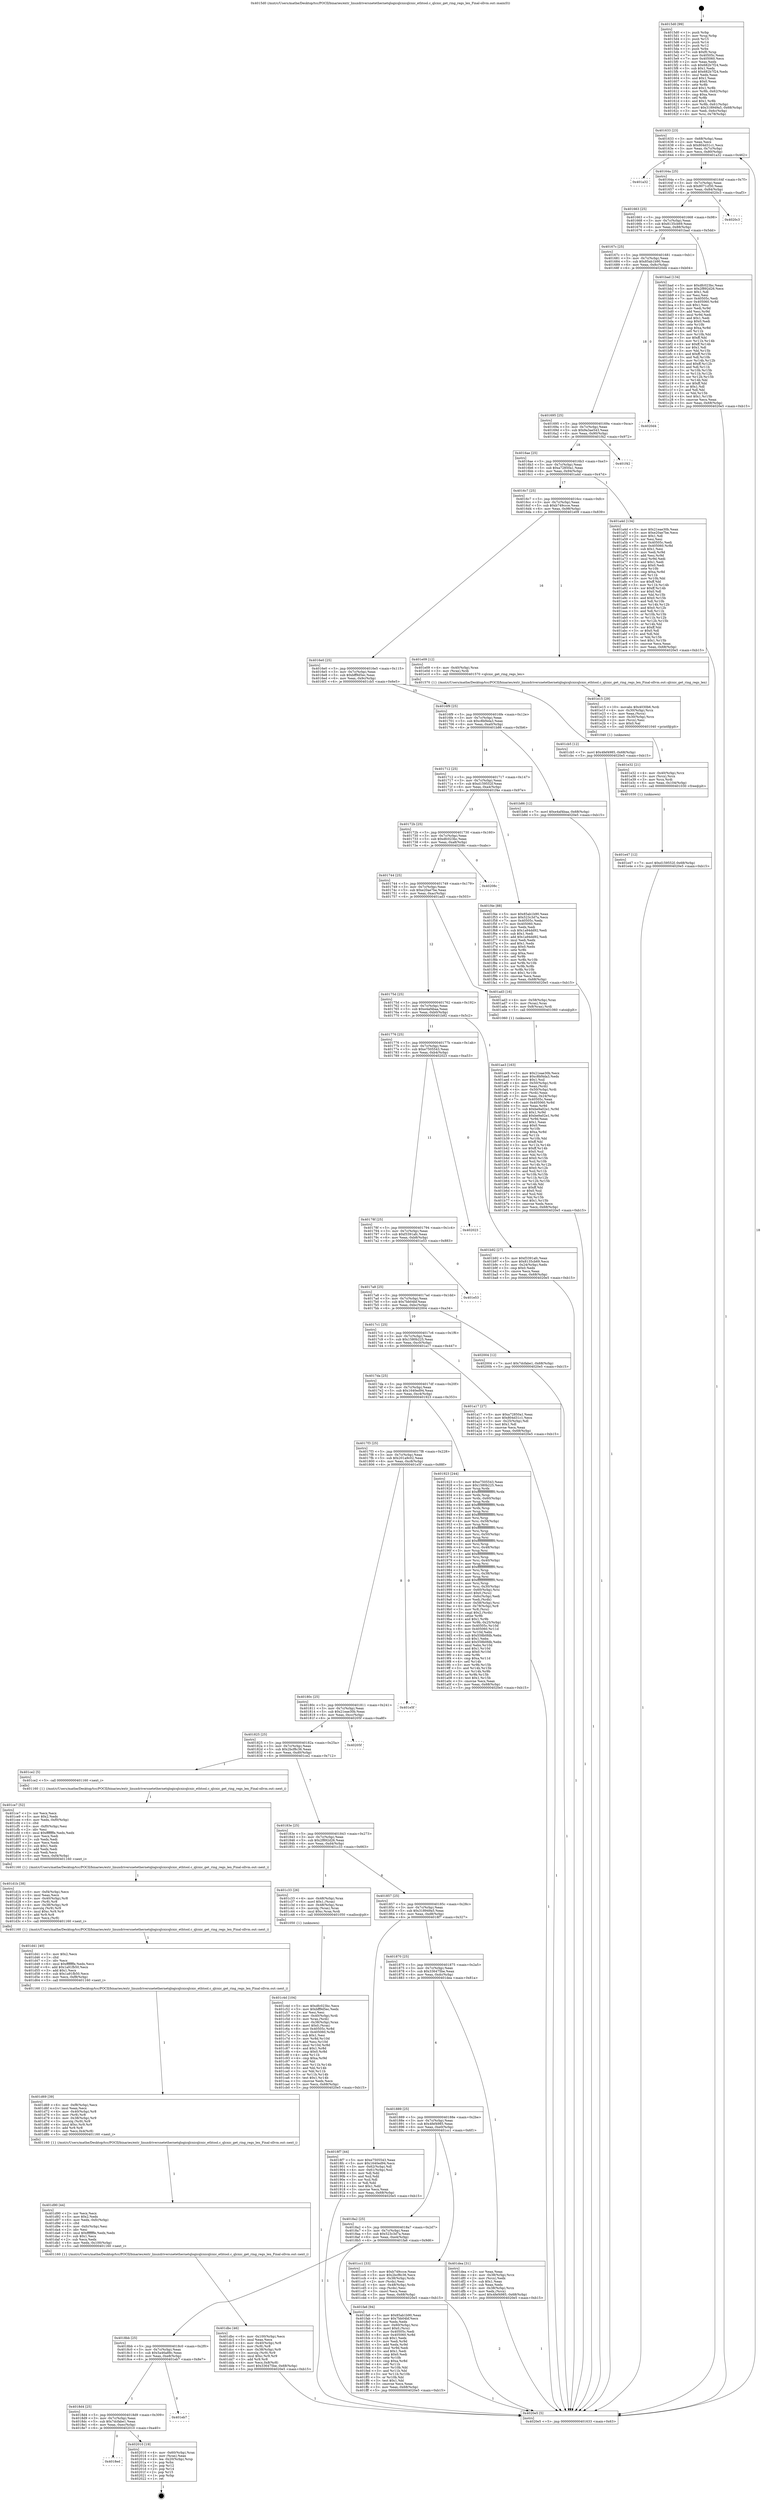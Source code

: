 digraph "0x4015d0" {
  label = "0x4015d0 (/mnt/c/Users/mathe/Desktop/tcc/POCII/binaries/extr_linuxdriversnetethernetqlogicqlcnicqlcnic_ethtool.c_qlcnic_get_ring_regs_len_Final-ollvm.out::main(0))"
  labelloc = "t"
  node[shape=record]

  Entry [label="",width=0.3,height=0.3,shape=circle,fillcolor=black,style=filled]
  "0x401633" [label="{
     0x401633 [23]\l
     | [instrs]\l
     &nbsp;&nbsp;0x401633 \<+3\>: mov -0x68(%rbp),%eax\l
     &nbsp;&nbsp;0x401636 \<+2\>: mov %eax,%ecx\l
     &nbsp;&nbsp;0x401638 \<+6\>: sub $0x804d31c1,%ecx\l
     &nbsp;&nbsp;0x40163e \<+3\>: mov %eax,-0x7c(%rbp)\l
     &nbsp;&nbsp;0x401641 \<+3\>: mov %ecx,-0x80(%rbp)\l
     &nbsp;&nbsp;0x401644 \<+6\>: je 0000000000401a32 \<main+0x462\>\l
  }"]
  "0x401a32" [label="{
     0x401a32\l
  }", style=dashed]
  "0x40164a" [label="{
     0x40164a [25]\l
     | [instrs]\l
     &nbsp;&nbsp;0x40164a \<+5\>: jmp 000000000040164f \<main+0x7f\>\l
     &nbsp;&nbsp;0x40164f \<+3\>: mov -0x7c(%rbp),%eax\l
     &nbsp;&nbsp;0x401652 \<+5\>: sub $0x8071cf30,%eax\l
     &nbsp;&nbsp;0x401657 \<+6\>: mov %eax,-0x84(%rbp)\l
     &nbsp;&nbsp;0x40165d \<+6\>: je 00000000004020c3 \<main+0xaf3\>\l
  }"]
  Exit [label="",width=0.3,height=0.3,shape=circle,fillcolor=black,style=filled,peripheries=2]
  "0x4020c3" [label="{
     0x4020c3\l
  }", style=dashed]
  "0x401663" [label="{
     0x401663 [25]\l
     | [instrs]\l
     &nbsp;&nbsp;0x401663 \<+5\>: jmp 0000000000401668 \<main+0x98\>\l
     &nbsp;&nbsp;0x401668 \<+3\>: mov -0x7c(%rbp),%eax\l
     &nbsp;&nbsp;0x40166b \<+5\>: sub $0x8135cb69,%eax\l
     &nbsp;&nbsp;0x401670 \<+6\>: mov %eax,-0x88(%rbp)\l
     &nbsp;&nbsp;0x401676 \<+6\>: je 0000000000401bad \<main+0x5dd\>\l
  }"]
  "0x4018ed" [label="{
     0x4018ed\l
  }", style=dashed]
  "0x401bad" [label="{
     0x401bad [134]\l
     | [instrs]\l
     &nbsp;&nbsp;0x401bad \<+5\>: mov $0xdfc023bc,%eax\l
     &nbsp;&nbsp;0x401bb2 \<+5\>: mov $0x2f892d26,%ecx\l
     &nbsp;&nbsp;0x401bb7 \<+2\>: mov $0x1,%dl\l
     &nbsp;&nbsp;0x401bb9 \<+2\>: xor %esi,%esi\l
     &nbsp;&nbsp;0x401bbb \<+7\>: mov 0x40505c,%edi\l
     &nbsp;&nbsp;0x401bc2 \<+8\>: mov 0x405060,%r8d\l
     &nbsp;&nbsp;0x401bca \<+3\>: sub $0x1,%esi\l
     &nbsp;&nbsp;0x401bcd \<+3\>: mov %edi,%r9d\l
     &nbsp;&nbsp;0x401bd0 \<+3\>: add %esi,%r9d\l
     &nbsp;&nbsp;0x401bd3 \<+4\>: imul %r9d,%edi\l
     &nbsp;&nbsp;0x401bd7 \<+3\>: and $0x1,%edi\l
     &nbsp;&nbsp;0x401bda \<+3\>: cmp $0x0,%edi\l
     &nbsp;&nbsp;0x401bdd \<+4\>: sete %r10b\l
     &nbsp;&nbsp;0x401be1 \<+4\>: cmp $0xa,%r8d\l
     &nbsp;&nbsp;0x401be5 \<+4\>: setl %r11b\l
     &nbsp;&nbsp;0x401be9 \<+3\>: mov %r10b,%bl\l
     &nbsp;&nbsp;0x401bec \<+3\>: xor $0xff,%bl\l
     &nbsp;&nbsp;0x401bef \<+3\>: mov %r11b,%r14b\l
     &nbsp;&nbsp;0x401bf2 \<+4\>: xor $0xff,%r14b\l
     &nbsp;&nbsp;0x401bf6 \<+3\>: xor $0x1,%dl\l
     &nbsp;&nbsp;0x401bf9 \<+3\>: mov %bl,%r15b\l
     &nbsp;&nbsp;0x401bfc \<+4\>: and $0xff,%r15b\l
     &nbsp;&nbsp;0x401c00 \<+3\>: and %dl,%r10b\l
     &nbsp;&nbsp;0x401c03 \<+3\>: mov %r14b,%r12b\l
     &nbsp;&nbsp;0x401c06 \<+4\>: and $0xff,%r12b\l
     &nbsp;&nbsp;0x401c0a \<+3\>: and %dl,%r11b\l
     &nbsp;&nbsp;0x401c0d \<+3\>: or %r10b,%r15b\l
     &nbsp;&nbsp;0x401c10 \<+3\>: or %r11b,%r12b\l
     &nbsp;&nbsp;0x401c13 \<+3\>: xor %r12b,%r15b\l
     &nbsp;&nbsp;0x401c16 \<+3\>: or %r14b,%bl\l
     &nbsp;&nbsp;0x401c19 \<+3\>: xor $0xff,%bl\l
     &nbsp;&nbsp;0x401c1c \<+3\>: or $0x1,%dl\l
     &nbsp;&nbsp;0x401c1f \<+2\>: and %dl,%bl\l
     &nbsp;&nbsp;0x401c21 \<+3\>: or %bl,%r15b\l
     &nbsp;&nbsp;0x401c24 \<+4\>: test $0x1,%r15b\l
     &nbsp;&nbsp;0x401c28 \<+3\>: cmovne %ecx,%eax\l
     &nbsp;&nbsp;0x401c2b \<+3\>: mov %eax,-0x68(%rbp)\l
     &nbsp;&nbsp;0x401c2e \<+5\>: jmp 00000000004020e5 \<main+0xb15\>\l
  }"]
  "0x40167c" [label="{
     0x40167c [25]\l
     | [instrs]\l
     &nbsp;&nbsp;0x40167c \<+5\>: jmp 0000000000401681 \<main+0xb1\>\l
     &nbsp;&nbsp;0x401681 \<+3\>: mov -0x7c(%rbp),%eax\l
     &nbsp;&nbsp;0x401684 \<+5\>: sub $0x85ab1b90,%eax\l
     &nbsp;&nbsp;0x401689 \<+6\>: mov %eax,-0x8c(%rbp)\l
     &nbsp;&nbsp;0x40168f \<+6\>: je 00000000004020d4 \<main+0xb04\>\l
  }"]
  "0x402010" [label="{
     0x402010 [19]\l
     | [instrs]\l
     &nbsp;&nbsp;0x402010 \<+4\>: mov -0x60(%rbp),%rax\l
     &nbsp;&nbsp;0x402014 \<+2\>: mov (%rax),%eax\l
     &nbsp;&nbsp;0x402016 \<+4\>: lea -0x20(%rbp),%rsp\l
     &nbsp;&nbsp;0x40201a \<+1\>: pop %rbx\l
     &nbsp;&nbsp;0x40201b \<+2\>: pop %r12\l
     &nbsp;&nbsp;0x40201d \<+2\>: pop %r14\l
     &nbsp;&nbsp;0x40201f \<+2\>: pop %r15\l
     &nbsp;&nbsp;0x402021 \<+1\>: pop %rbp\l
     &nbsp;&nbsp;0x402022 \<+1\>: ret\l
  }"]
  "0x4020d4" [label="{
     0x4020d4\l
  }", style=dashed]
  "0x401695" [label="{
     0x401695 [25]\l
     | [instrs]\l
     &nbsp;&nbsp;0x401695 \<+5\>: jmp 000000000040169a \<main+0xca\>\l
     &nbsp;&nbsp;0x40169a \<+3\>: mov -0x7c(%rbp),%eax\l
     &nbsp;&nbsp;0x40169d \<+5\>: sub $0x9a3ae543,%eax\l
     &nbsp;&nbsp;0x4016a2 \<+6\>: mov %eax,-0x90(%rbp)\l
     &nbsp;&nbsp;0x4016a8 \<+6\>: je 0000000000401f42 \<main+0x972\>\l
  }"]
  "0x4018d4" [label="{
     0x4018d4 [25]\l
     | [instrs]\l
     &nbsp;&nbsp;0x4018d4 \<+5\>: jmp 00000000004018d9 \<main+0x309\>\l
     &nbsp;&nbsp;0x4018d9 \<+3\>: mov -0x7c(%rbp),%eax\l
     &nbsp;&nbsp;0x4018dc \<+5\>: sub $0x7dcfabe1,%eax\l
     &nbsp;&nbsp;0x4018e1 \<+6\>: mov %eax,-0xec(%rbp)\l
     &nbsp;&nbsp;0x4018e7 \<+6\>: je 0000000000402010 \<main+0xa40\>\l
  }"]
  "0x401f42" [label="{
     0x401f42\l
  }", style=dashed]
  "0x4016ae" [label="{
     0x4016ae [25]\l
     | [instrs]\l
     &nbsp;&nbsp;0x4016ae \<+5\>: jmp 00000000004016b3 \<main+0xe3\>\l
     &nbsp;&nbsp;0x4016b3 \<+3\>: mov -0x7c(%rbp),%eax\l
     &nbsp;&nbsp;0x4016b6 \<+5\>: sub $0xa72850a1,%eax\l
     &nbsp;&nbsp;0x4016bb \<+6\>: mov %eax,-0x94(%rbp)\l
     &nbsp;&nbsp;0x4016c1 \<+6\>: je 0000000000401a4d \<main+0x47d\>\l
  }"]
  "0x401eb7" [label="{
     0x401eb7\l
  }", style=dashed]
  "0x401a4d" [label="{
     0x401a4d [134]\l
     | [instrs]\l
     &nbsp;&nbsp;0x401a4d \<+5\>: mov $0x21eae30b,%eax\l
     &nbsp;&nbsp;0x401a52 \<+5\>: mov $0xe20ae7be,%ecx\l
     &nbsp;&nbsp;0x401a57 \<+2\>: mov $0x1,%dl\l
     &nbsp;&nbsp;0x401a59 \<+2\>: xor %esi,%esi\l
     &nbsp;&nbsp;0x401a5b \<+7\>: mov 0x40505c,%edi\l
     &nbsp;&nbsp;0x401a62 \<+8\>: mov 0x405060,%r8d\l
     &nbsp;&nbsp;0x401a6a \<+3\>: sub $0x1,%esi\l
     &nbsp;&nbsp;0x401a6d \<+3\>: mov %edi,%r9d\l
     &nbsp;&nbsp;0x401a70 \<+3\>: add %esi,%r9d\l
     &nbsp;&nbsp;0x401a73 \<+4\>: imul %r9d,%edi\l
     &nbsp;&nbsp;0x401a77 \<+3\>: and $0x1,%edi\l
     &nbsp;&nbsp;0x401a7a \<+3\>: cmp $0x0,%edi\l
     &nbsp;&nbsp;0x401a7d \<+4\>: sete %r10b\l
     &nbsp;&nbsp;0x401a81 \<+4\>: cmp $0xa,%r8d\l
     &nbsp;&nbsp;0x401a85 \<+4\>: setl %r11b\l
     &nbsp;&nbsp;0x401a89 \<+3\>: mov %r10b,%bl\l
     &nbsp;&nbsp;0x401a8c \<+3\>: xor $0xff,%bl\l
     &nbsp;&nbsp;0x401a8f \<+3\>: mov %r11b,%r14b\l
     &nbsp;&nbsp;0x401a92 \<+4\>: xor $0xff,%r14b\l
     &nbsp;&nbsp;0x401a96 \<+3\>: xor $0x0,%dl\l
     &nbsp;&nbsp;0x401a99 \<+3\>: mov %bl,%r15b\l
     &nbsp;&nbsp;0x401a9c \<+4\>: and $0x0,%r15b\l
     &nbsp;&nbsp;0x401aa0 \<+3\>: and %dl,%r10b\l
     &nbsp;&nbsp;0x401aa3 \<+3\>: mov %r14b,%r12b\l
     &nbsp;&nbsp;0x401aa6 \<+4\>: and $0x0,%r12b\l
     &nbsp;&nbsp;0x401aaa \<+3\>: and %dl,%r11b\l
     &nbsp;&nbsp;0x401aad \<+3\>: or %r10b,%r15b\l
     &nbsp;&nbsp;0x401ab0 \<+3\>: or %r11b,%r12b\l
     &nbsp;&nbsp;0x401ab3 \<+3\>: xor %r12b,%r15b\l
     &nbsp;&nbsp;0x401ab6 \<+3\>: or %r14b,%bl\l
     &nbsp;&nbsp;0x401ab9 \<+3\>: xor $0xff,%bl\l
     &nbsp;&nbsp;0x401abc \<+3\>: or $0x0,%dl\l
     &nbsp;&nbsp;0x401abf \<+2\>: and %dl,%bl\l
     &nbsp;&nbsp;0x401ac1 \<+3\>: or %bl,%r15b\l
     &nbsp;&nbsp;0x401ac4 \<+4\>: test $0x1,%r15b\l
     &nbsp;&nbsp;0x401ac8 \<+3\>: cmovne %ecx,%eax\l
     &nbsp;&nbsp;0x401acb \<+3\>: mov %eax,-0x68(%rbp)\l
     &nbsp;&nbsp;0x401ace \<+5\>: jmp 00000000004020e5 \<main+0xb15\>\l
  }"]
  "0x4016c7" [label="{
     0x4016c7 [25]\l
     | [instrs]\l
     &nbsp;&nbsp;0x4016c7 \<+5\>: jmp 00000000004016cc \<main+0xfc\>\l
     &nbsp;&nbsp;0x4016cc \<+3\>: mov -0x7c(%rbp),%eax\l
     &nbsp;&nbsp;0x4016cf \<+5\>: sub $0xb749ccce,%eax\l
     &nbsp;&nbsp;0x4016d4 \<+6\>: mov %eax,-0x98(%rbp)\l
     &nbsp;&nbsp;0x4016da \<+6\>: je 0000000000401e09 \<main+0x839\>\l
  }"]
  "0x4018bb" [label="{
     0x4018bb [25]\l
     | [instrs]\l
     &nbsp;&nbsp;0x4018bb \<+5\>: jmp 00000000004018c0 \<main+0x2f0\>\l
     &nbsp;&nbsp;0x4018c0 \<+3\>: mov -0x7c(%rbp),%eax\l
     &nbsp;&nbsp;0x4018c3 \<+5\>: sub $0x5a46a88c,%eax\l
     &nbsp;&nbsp;0x4018c8 \<+6\>: mov %eax,-0xe8(%rbp)\l
     &nbsp;&nbsp;0x4018ce \<+6\>: je 0000000000401eb7 \<main+0x8e7\>\l
  }"]
  "0x401e09" [label="{
     0x401e09 [12]\l
     | [instrs]\l
     &nbsp;&nbsp;0x401e09 \<+4\>: mov -0x40(%rbp),%rax\l
     &nbsp;&nbsp;0x401e0d \<+3\>: mov (%rax),%rdi\l
     &nbsp;&nbsp;0x401e10 \<+5\>: call 0000000000401570 \<qlcnic_get_ring_regs_len\>\l
     | [calls]\l
     &nbsp;&nbsp;0x401570 \{1\} (/mnt/c/Users/mathe/Desktop/tcc/POCII/binaries/extr_linuxdriversnetethernetqlogicqlcnicqlcnic_ethtool.c_qlcnic_get_ring_regs_len_Final-ollvm.out::qlcnic_get_ring_regs_len)\l
  }"]
  "0x4016e0" [label="{
     0x4016e0 [25]\l
     | [instrs]\l
     &nbsp;&nbsp;0x4016e0 \<+5\>: jmp 00000000004016e5 \<main+0x115\>\l
     &nbsp;&nbsp;0x4016e5 \<+3\>: mov -0x7c(%rbp),%eax\l
     &nbsp;&nbsp;0x4016e8 \<+5\>: sub $0xbff9d5ec,%eax\l
     &nbsp;&nbsp;0x4016ed \<+6\>: mov %eax,-0x9c(%rbp)\l
     &nbsp;&nbsp;0x4016f3 \<+6\>: je 0000000000401cb5 \<main+0x6e5\>\l
  }"]
  "0x401fa6" [label="{
     0x401fa6 [94]\l
     | [instrs]\l
     &nbsp;&nbsp;0x401fa6 \<+5\>: mov $0x85ab1b90,%eax\l
     &nbsp;&nbsp;0x401fab \<+5\>: mov $0x7bb04bf,%ecx\l
     &nbsp;&nbsp;0x401fb0 \<+2\>: xor %edx,%edx\l
     &nbsp;&nbsp;0x401fb2 \<+4\>: mov -0x60(%rbp),%rsi\l
     &nbsp;&nbsp;0x401fb6 \<+6\>: movl $0x0,(%rsi)\l
     &nbsp;&nbsp;0x401fbc \<+7\>: mov 0x40505c,%edi\l
     &nbsp;&nbsp;0x401fc3 \<+8\>: mov 0x405060,%r8d\l
     &nbsp;&nbsp;0x401fcb \<+3\>: sub $0x1,%edx\l
     &nbsp;&nbsp;0x401fce \<+3\>: mov %edi,%r9d\l
     &nbsp;&nbsp;0x401fd1 \<+3\>: add %edx,%r9d\l
     &nbsp;&nbsp;0x401fd4 \<+4\>: imul %r9d,%edi\l
     &nbsp;&nbsp;0x401fd8 \<+3\>: and $0x1,%edi\l
     &nbsp;&nbsp;0x401fdb \<+3\>: cmp $0x0,%edi\l
     &nbsp;&nbsp;0x401fde \<+4\>: sete %r10b\l
     &nbsp;&nbsp;0x401fe2 \<+4\>: cmp $0xa,%r8d\l
     &nbsp;&nbsp;0x401fe6 \<+4\>: setl %r11b\l
     &nbsp;&nbsp;0x401fea \<+3\>: mov %r10b,%bl\l
     &nbsp;&nbsp;0x401fed \<+3\>: and %r11b,%bl\l
     &nbsp;&nbsp;0x401ff0 \<+3\>: xor %r11b,%r10b\l
     &nbsp;&nbsp;0x401ff3 \<+3\>: or %r10b,%bl\l
     &nbsp;&nbsp;0x401ff6 \<+3\>: test $0x1,%bl\l
     &nbsp;&nbsp;0x401ff9 \<+3\>: cmovne %ecx,%eax\l
     &nbsp;&nbsp;0x401ffc \<+3\>: mov %eax,-0x68(%rbp)\l
     &nbsp;&nbsp;0x401fff \<+5\>: jmp 00000000004020e5 \<main+0xb15\>\l
  }"]
  "0x401cb5" [label="{
     0x401cb5 [12]\l
     | [instrs]\l
     &nbsp;&nbsp;0x401cb5 \<+7\>: movl $0x4fef4985,-0x68(%rbp)\l
     &nbsp;&nbsp;0x401cbc \<+5\>: jmp 00000000004020e5 \<main+0xb15\>\l
  }"]
  "0x4016f9" [label="{
     0x4016f9 [25]\l
     | [instrs]\l
     &nbsp;&nbsp;0x4016f9 \<+5\>: jmp 00000000004016fe \<main+0x12e\>\l
     &nbsp;&nbsp;0x4016fe \<+3\>: mov -0x7c(%rbp),%eax\l
     &nbsp;&nbsp;0x401701 \<+5\>: sub $0xc8bf4da3,%eax\l
     &nbsp;&nbsp;0x401706 \<+6\>: mov %eax,-0xa0(%rbp)\l
     &nbsp;&nbsp;0x40170c \<+6\>: je 0000000000401b86 \<main+0x5b6\>\l
  }"]
  "0x401e47" [label="{
     0x401e47 [12]\l
     | [instrs]\l
     &nbsp;&nbsp;0x401e47 \<+7\>: movl $0xd159552f,-0x68(%rbp)\l
     &nbsp;&nbsp;0x401e4e \<+5\>: jmp 00000000004020e5 \<main+0xb15\>\l
  }"]
  "0x401b86" [label="{
     0x401b86 [12]\l
     | [instrs]\l
     &nbsp;&nbsp;0x401b86 \<+7\>: movl $0xe4af4baa,-0x68(%rbp)\l
     &nbsp;&nbsp;0x401b8d \<+5\>: jmp 00000000004020e5 \<main+0xb15\>\l
  }"]
  "0x401712" [label="{
     0x401712 [25]\l
     | [instrs]\l
     &nbsp;&nbsp;0x401712 \<+5\>: jmp 0000000000401717 \<main+0x147\>\l
     &nbsp;&nbsp;0x401717 \<+3\>: mov -0x7c(%rbp),%eax\l
     &nbsp;&nbsp;0x40171a \<+5\>: sub $0xd159552f,%eax\l
     &nbsp;&nbsp;0x40171f \<+6\>: mov %eax,-0xa4(%rbp)\l
     &nbsp;&nbsp;0x401725 \<+6\>: je 0000000000401f4e \<main+0x97e\>\l
  }"]
  "0x401e32" [label="{
     0x401e32 [21]\l
     | [instrs]\l
     &nbsp;&nbsp;0x401e32 \<+4\>: mov -0x40(%rbp),%rcx\l
     &nbsp;&nbsp;0x401e36 \<+3\>: mov (%rcx),%rcx\l
     &nbsp;&nbsp;0x401e39 \<+3\>: mov %rcx,%rdi\l
     &nbsp;&nbsp;0x401e3c \<+6\>: mov %eax,-0x104(%rbp)\l
     &nbsp;&nbsp;0x401e42 \<+5\>: call 0000000000401030 \<free@plt\>\l
     | [calls]\l
     &nbsp;&nbsp;0x401030 \{1\} (unknown)\l
  }"]
  "0x401f4e" [label="{
     0x401f4e [88]\l
     | [instrs]\l
     &nbsp;&nbsp;0x401f4e \<+5\>: mov $0x85ab1b90,%eax\l
     &nbsp;&nbsp;0x401f53 \<+5\>: mov $0x523c3d7a,%ecx\l
     &nbsp;&nbsp;0x401f58 \<+7\>: mov 0x40505c,%edx\l
     &nbsp;&nbsp;0x401f5f \<+7\>: mov 0x405060,%esi\l
     &nbsp;&nbsp;0x401f66 \<+2\>: mov %edx,%edi\l
     &nbsp;&nbsp;0x401f68 \<+6\>: sub $0x1a94dd92,%edi\l
     &nbsp;&nbsp;0x401f6e \<+3\>: sub $0x1,%edi\l
     &nbsp;&nbsp;0x401f71 \<+6\>: add $0x1a94dd92,%edi\l
     &nbsp;&nbsp;0x401f77 \<+3\>: imul %edi,%edx\l
     &nbsp;&nbsp;0x401f7a \<+3\>: and $0x1,%edx\l
     &nbsp;&nbsp;0x401f7d \<+3\>: cmp $0x0,%edx\l
     &nbsp;&nbsp;0x401f80 \<+4\>: sete %r8b\l
     &nbsp;&nbsp;0x401f84 \<+3\>: cmp $0xa,%esi\l
     &nbsp;&nbsp;0x401f87 \<+4\>: setl %r9b\l
     &nbsp;&nbsp;0x401f8b \<+3\>: mov %r8b,%r10b\l
     &nbsp;&nbsp;0x401f8e \<+3\>: and %r9b,%r10b\l
     &nbsp;&nbsp;0x401f91 \<+3\>: xor %r9b,%r8b\l
     &nbsp;&nbsp;0x401f94 \<+3\>: or %r8b,%r10b\l
     &nbsp;&nbsp;0x401f97 \<+4\>: test $0x1,%r10b\l
     &nbsp;&nbsp;0x401f9b \<+3\>: cmovne %ecx,%eax\l
     &nbsp;&nbsp;0x401f9e \<+3\>: mov %eax,-0x68(%rbp)\l
     &nbsp;&nbsp;0x401fa1 \<+5\>: jmp 00000000004020e5 \<main+0xb15\>\l
  }"]
  "0x40172b" [label="{
     0x40172b [25]\l
     | [instrs]\l
     &nbsp;&nbsp;0x40172b \<+5\>: jmp 0000000000401730 \<main+0x160\>\l
     &nbsp;&nbsp;0x401730 \<+3\>: mov -0x7c(%rbp),%eax\l
     &nbsp;&nbsp;0x401733 \<+5\>: sub $0xdfc023bc,%eax\l
     &nbsp;&nbsp;0x401738 \<+6\>: mov %eax,-0xa8(%rbp)\l
     &nbsp;&nbsp;0x40173e \<+6\>: je 000000000040208c \<main+0xabc\>\l
  }"]
  "0x401e15" [label="{
     0x401e15 [29]\l
     | [instrs]\l
     &nbsp;&nbsp;0x401e15 \<+10\>: movabs $0x4030b6,%rdi\l
     &nbsp;&nbsp;0x401e1f \<+4\>: mov -0x30(%rbp),%rcx\l
     &nbsp;&nbsp;0x401e23 \<+2\>: mov %eax,(%rcx)\l
     &nbsp;&nbsp;0x401e25 \<+4\>: mov -0x30(%rbp),%rcx\l
     &nbsp;&nbsp;0x401e29 \<+2\>: mov (%rcx),%esi\l
     &nbsp;&nbsp;0x401e2b \<+2\>: mov $0x0,%al\l
     &nbsp;&nbsp;0x401e2d \<+5\>: call 0000000000401040 \<printf@plt\>\l
     | [calls]\l
     &nbsp;&nbsp;0x401040 \{1\} (unknown)\l
  }"]
  "0x40208c" [label="{
     0x40208c\l
  }", style=dashed]
  "0x401744" [label="{
     0x401744 [25]\l
     | [instrs]\l
     &nbsp;&nbsp;0x401744 \<+5\>: jmp 0000000000401749 \<main+0x179\>\l
     &nbsp;&nbsp;0x401749 \<+3\>: mov -0x7c(%rbp),%eax\l
     &nbsp;&nbsp;0x40174c \<+5\>: sub $0xe20ae7be,%eax\l
     &nbsp;&nbsp;0x401751 \<+6\>: mov %eax,-0xac(%rbp)\l
     &nbsp;&nbsp;0x401757 \<+6\>: je 0000000000401ad3 \<main+0x503\>\l
  }"]
  "0x401dbc" [label="{
     0x401dbc [46]\l
     | [instrs]\l
     &nbsp;&nbsp;0x401dbc \<+6\>: mov -0x100(%rbp),%ecx\l
     &nbsp;&nbsp;0x401dc2 \<+3\>: imul %eax,%ecx\l
     &nbsp;&nbsp;0x401dc5 \<+4\>: mov -0x40(%rbp),%r8\l
     &nbsp;&nbsp;0x401dc9 \<+3\>: mov (%r8),%r8\l
     &nbsp;&nbsp;0x401dcc \<+4\>: mov -0x38(%rbp),%r9\l
     &nbsp;&nbsp;0x401dd0 \<+3\>: movslq (%r9),%r9\l
     &nbsp;&nbsp;0x401dd3 \<+4\>: imul $0xc,%r9,%r9\l
     &nbsp;&nbsp;0x401dd7 \<+3\>: add %r9,%r8\l
     &nbsp;&nbsp;0x401dda \<+4\>: mov %ecx,0x8(%r8)\l
     &nbsp;&nbsp;0x401dde \<+7\>: movl $0x336475be,-0x68(%rbp)\l
     &nbsp;&nbsp;0x401de5 \<+5\>: jmp 00000000004020e5 \<main+0xb15\>\l
  }"]
  "0x401ad3" [label="{
     0x401ad3 [16]\l
     | [instrs]\l
     &nbsp;&nbsp;0x401ad3 \<+4\>: mov -0x58(%rbp),%rax\l
     &nbsp;&nbsp;0x401ad7 \<+3\>: mov (%rax),%rax\l
     &nbsp;&nbsp;0x401ada \<+4\>: mov 0x8(%rax),%rdi\l
     &nbsp;&nbsp;0x401ade \<+5\>: call 0000000000401060 \<atoi@plt\>\l
     | [calls]\l
     &nbsp;&nbsp;0x401060 \{1\} (unknown)\l
  }"]
  "0x40175d" [label="{
     0x40175d [25]\l
     | [instrs]\l
     &nbsp;&nbsp;0x40175d \<+5\>: jmp 0000000000401762 \<main+0x192\>\l
     &nbsp;&nbsp;0x401762 \<+3\>: mov -0x7c(%rbp),%eax\l
     &nbsp;&nbsp;0x401765 \<+5\>: sub $0xe4af4baa,%eax\l
     &nbsp;&nbsp;0x40176a \<+6\>: mov %eax,-0xb0(%rbp)\l
     &nbsp;&nbsp;0x401770 \<+6\>: je 0000000000401b92 \<main+0x5c2\>\l
  }"]
  "0x401d90" [label="{
     0x401d90 [44]\l
     | [instrs]\l
     &nbsp;&nbsp;0x401d90 \<+2\>: xor %ecx,%ecx\l
     &nbsp;&nbsp;0x401d92 \<+5\>: mov $0x2,%edx\l
     &nbsp;&nbsp;0x401d97 \<+6\>: mov %edx,-0xfc(%rbp)\l
     &nbsp;&nbsp;0x401d9d \<+1\>: cltd\l
     &nbsp;&nbsp;0x401d9e \<+6\>: mov -0xfc(%rbp),%esi\l
     &nbsp;&nbsp;0x401da4 \<+2\>: idiv %esi\l
     &nbsp;&nbsp;0x401da6 \<+6\>: imul $0xfffffffe,%edx,%edx\l
     &nbsp;&nbsp;0x401dac \<+3\>: sub $0x1,%ecx\l
     &nbsp;&nbsp;0x401daf \<+2\>: sub %ecx,%edx\l
     &nbsp;&nbsp;0x401db1 \<+6\>: mov %edx,-0x100(%rbp)\l
     &nbsp;&nbsp;0x401db7 \<+5\>: call 0000000000401160 \<next_i\>\l
     | [calls]\l
     &nbsp;&nbsp;0x401160 \{1\} (/mnt/c/Users/mathe/Desktop/tcc/POCII/binaries/extr_linuxdriversnetethernetqlogicqlcnicqlcnic_ethtool.c_qlcnic_get_ring_regs_len_Final-ollvm.out::next_i)\l
  }"]
  "0x401b92" [label="{
     0x401b92 [27]\l
     | [instrs]\l
     &nbsp;&nbsp;0x401b92 \<+5\>: mov $0xf3391afc,%eax\l
     &nbsp;&nbsp;0x401b97 \<+5\>: mov $0x8135cb69,%ecx\l
     &nbsp;&nbsp;0x401b9c \<+3\>: mov -0x24(%rbp),%edx\l
     &nbsp;&nbsp;0x401b9f \<+3\>: cmp $0x0,%edx\l
     &nbsp;&nbsp;0x401ba2 \<+3\>: cmove %ecx,%eax\l
     &nbsp;&nbsp;0x401ba5 \<+3\>: mov %eax,-0x68(%rbp)\l
     &nbsp;&nbsp;0x401ba8 \<+5\>: jmp 00000000004020e5 \<main+0xb15\>\l
  }"]
  "0x401776" [label="{
     0x401776 [25]\l
     | [instrs]\l
     &nbsp;&nbsp;0x401776 \<+5\>: jmp 000000000040177b \<main+0x1ab\>\l
     &nbsp;&nbsp;0x40177b \<+3\>: mov -0x7c(%rbp),%eax\l
     &nbsp;&nbsp;0x40177e \<+5\>: sub $0xe7505543,%eax\l
     &nbsp;&nbsp;0x401783 \<+6\>: mov %eax,-0xb4(%rbp)\l
     &nbsp;&nbsp;0x401789 \<+6\>: je 0000000000402023 \<main+0xa53\>\l
  }"]
  "0x401d69" [label="{
     0x401d69 [39]\l
     | [instrs]\l
     &nbsp;&nbsp;0x401d69 \<+6\>: mov -0xf8(%rbp),%ecx\l
     &nbsp;&nbsp;0x401d6f \<+3\>: imul %eax,%ecx\l
     &nbsp;&nbsp;0x401d72 \<+4\>: mov -0x40(%rbp),%r8\l
     &nbsp;&nbsp;0x401d76 \<+3\>: mov (%r8),%r8\l
     &nbsp;&nbsp;0x401d79 \<+4\>: mov -0x38(%rbp),%r9\l
     &nbsp;&nbsp;0x401d7d \<+3\>: movslq (%r9),%r9\l
     &nbsp;&nbsp;0x401d80 \<+4\>: imul $0xc,%r9,%r9\l
     &nbsp;&nbsp;0x401d84 \<+3\>: add %r9,%r8\l
     &nbsp;&nbsp;0x401d87 \<+4\>: mov %ecx,0x4(%r8)\l
     &nbsp;&nbsp;0x401d8b \<+5\>: call 0000000000401160 \<next_i\>\l
     | [calls]\l
     &nbsp;&nbsp;0x401160 \{1\} (/mnt/c/Users/mathe/Desktop/tcc/POCII/binaries/extr_linuxdriversnetethernetqlogicqlcnicqlcnic_ethtool.c_qlcnic_get_ring_regs_len_Final-ollvm.out::next_i)\l
  }"]
  "0x402023" [label="{
     0x402023\l
  }", style=dashed]
  "0x40178f" [label="{
     0x40178f [25]\l
     | [instrs]\l
     &nbsp;&nbsp;0x40178f \<+5\>: jmp 0000000000401794 \<main+0x1c4\>\l
     &nbsp;&nbsp;0x401794 \<+3\>: mov -0x7c(%rbp),%eax\l
     &nbsp;&nbsp;0x401797 \<+5\>: sub $0xf3391afc,%eax\l
     &nbsp;&nbsp;0x40179c \<+6\>: mov %eax,-0xb8(%rbp)\l
     &nbsp;&nbsp;0x4017a2 \<+6\>: je 0000000000401e53 \<main+0x883\>\l
  }"]
  "0x401d41" [label="{
     0x401d41 [40]\l
     | [instrs]\l
     &nbsp;&nbsp;0x401d41 \<+5\>: mov $0x2,%ecx\l
     &nbsp;&nbsp;0x401d46 \<+1\>: cltd\l
     &nbsp;&nbsp;0x401d47 \<+2\>: idiv %ecx\l
     &nbsp;&nbsp;0x401d49 \<+6\>: imul $0xfffffffe,%edx,%ecx\l
     &nbsp;&nbsp;0x401d4f \<+6\>: add $0x1a91fb50,%ecx\l
     &nbsp;&nbsp;0x401d55 \<+3\>: add $0x1,%ecx\l
     &nbsp;&nbsp;0x401d58 \<+6\>: sub $0x1a91fb50,%ecx\l
     &nbsp;&nbsp;0x401d5e \<+6\>: mov %ecx,-0xf8(%rbp)\l
     &nbsp;&nbsp;0x401d64 \<+5\>: call 0000000000401160 \<next_i\>\l
     | [calls]\l
     &nbsp;&nbsp;0x401160 \{1\} (/mnt/c/Users/mathe/Desktop/tcc/POCII/binaries/extr_linuxdriversnetethernetqlogicqlcnicqlcnic_ethtool.c_qlcnic_get_ring_regs_len_Final-ollvm.out::next_i)\l
  }"]
  "0x401e53" [label="{
     0x401e53\l
  }", style=dashed]
  "0x4017a8" [label="{
     0x4017a8 [25]\l
     | [instrs]\l
     &nbsp;&nbsp;0x4017a8 \<+5\>: jmp 00000000004017ad \<main+0x1dd\>\l
     &nbsp;&nbsp;0x4017ad \<+3\>: mov -0x7c(%rbp),%eax\l
     &nbsp;&nbsp;0x4017b0 \<+5\>: sub $0x7bb04bf,%eax\l
     &nbsp;&nbsp;0x4017b5 \<+6\>: mov %eax,-0xbc(%rbp)\l
     &nbsp;&nbsp;0x4017bb \<+6\>: je 0000000000402004 \<main+0xa34\>\l
  }"]
  "0x401d1b" [label="{
     0x401d1b [38]\l
     | [instrs]\l
     &nbsp;&nbsp;0x401d1b \<+6\>: mov -0xf4(%rbp),%ecx\l
     &nbsp;&nbsp;0x401d21 \<+3\>: imul %eax,%ecx\l
     &nbsp;&nbsp;0x401d24 \<+4\>: mov -0x40(%rbp),%r8\l
     &nbsp;&nbsp;0x401d28 \<+3\>: mov (%r8),%r8\l
     &nbsp;&nbsp;0x401d2b \<+4\>: mov -0x38(%rbp),%r9\l
     &nbsp;&nbsp;0x401d2f \<+3\>: movslq (%r9),%r9\l
     &nbsp;&nbsp;0x401d32 \<+4\>: imul $0xc,%r9,%r9\l
     &nbsp;&nbsp;0x401d36 \<+3\>: add %r9,%r8\l
     &nbsp;&nbsp;0x401d39 \<+3\>: mov %ecx,(%r8)\l
     &nbsp;&nbsp;0x401d3c \<+5\>: call 0000000000401160 \<next_i\>\l
     | [calls]\l
     &nbsp;&nbsp;0x401160 \{1\} (/mnt/c/Users/mathe/Desktop/tcc/POCII/binaries/extr_linuxdriversnetethernetqlogicqlcnicqlcnic_ethtool.c_qlcnic_get_ring_regs_len_Final-ollvm.out::next_i)\l
  }"]
  "0x402004" [label="{
     0x402004 [12]\l
     | [instrs]\l
     &nbsp;&nbsp;0x402004 \<+7\>: movl $0x7dcfabe1,-0x68(%rbp)\l
     &nbsp;&nbsp;0x40200b \<+5\>: jmp 00000000004020e5 \<main+0xb15\>\l
  }"]
  "0x4017c1" [label="{
     0x4017c1 [25]\l
     | [instrs]\l
     &nbsp;&nbsp;0x4017c1 \<+5\>: jmp 00000000004017c6 \<main+0x1f6\>\l
     &nbsp;&nbsp;0x4017c6 \<+3\>: mov -0x7c(%rbp),%eax\l
     &nbsp;&nbsp;0x4017c9 \<+5\>: sub $0x1580b225,%eax\l
     &nbsp;&nbsp;0x4017ce \<+6\>: mov %eax,-0xc0(%rbp)\l
     &nbsp;&nbsp;0x4017d4 \<+6\>: je 0000000000401a17 \<main+0x447\>\l
  }"]
  "0x401ce7" [label="{
     0x401ce7 [52]\l
     | [instrs]\l
     &nbsp;&nbsp;0x401ce7 \<+2\>: xor %ecx,%ecx\l
     &nbsp;&nbsp;0x401ce9 \<+5\>: mov $0x2,%edx\l
     &nbsp;&nbsp;0x401cee \<+6\>: mov %edx,-0xf0(%rbp)\l
     &nbsp;&nbsp;0x401cf4 \<+1\>: cltd\l
     &nbsp;&nbsp;0x401cf5 \<+6\>: mov -0xf0(%rbp),%esi\l
     &nbsp;&nbsp;0x401cfb \<+2\>: idiv %esi\l
     &nbsp;&nbsp;0x401cfd \<+6\>: imul $0xfffffffe,%edx,%edx\l
     &nbsp;&nbsp;0x401d03 \<+2\>: mov %ecx,%edi\l
     &nbsp;&nbsp;0x401d05 \<+2\>: sub %edx,%edi\l
     &nbsp;&nbsp;0x401d07 \<+2\>: mov %ecx,%edx\l
     &nbsp;&nbsp;0x401d09 \<+3\>: sub $0x1,%edx\l
     &nbsp;&nbsp;0x401d0c \<+2\>: add %edx,%edi\l
     &nbsp;&nbsp;0x401d0e \<+2\>: sub %edi,%ecx\l
     &nbsp;&nbsp;0x401d10 \<+6\>: mov %ecx,-0xf4(%rbp)\l
     &nbsp;&nbsp;0x401d16 \<+5\>: call 0000000000401160 \<next_i\>\l
     | [calls]\l
     &nbsp;&nbsp;0x401160 \{1\} (/mnt/c/Users/mathe/Desktop/tcc/POCII/binaries/extr_linuxdriversnetethernetqlogicqlcnicqlcnic_ethtool.c_qlcnic_get_ring_regs_len_Final-ollvm.out::next_i)\l
  }"]
  "0x401a17" [label="{
     0x401a17 [27]\l
     | [instrs]\l
     &nbsp;&nbsp;0x401a17 \<+5\>: mov $0xa72850a1,%eax\l
     &nbsp;&nbsp;0x401a1c \<+5\>: mov $0x804d31c1,%ecx\l
     &nbsp;&nbsp;0x401a21 \<+3\>: mov -0x25(%rbp),%dl\l
     &nbsp;&nbsp;0x401a24 \<+3\>: test $0x1,%dl\l
     &nbsp;&nbsp;0x401a27 \<+3\>: cmovne %ecx,%eax\l
     &nbsp;&nbsp;0x401a2a \<+3\>: mov %eax,-0x68(%rbp)\l
     &nbsp;&nbsp;0x401a2d \<+5\>: jmp 00000000004020e5 \<main+0xb15\>\l
  }"]
  "0x4017da" [label="{
     0x4017da [25]\l
     | [instrs]\l
     &nbsp;&nbsp;0x4017da \<+5\>: jmp 00000000004017df \<main+0x20f\>\l
     &nbsp;&nbsp;0x4017df \<+3\>: mov -0x7c(%rbp),%eax\l
     &nbsp;&nbsp;0x4017e2 \<+5\>: sub $0x1640ed94,%eax\l
     &nbsp;&nbsp;0x4017e7 \<+6\>: mov %eax,-0xc4(%rbp)\l
     &nbsp;&nbsp;0x4017ed \<+6\>: je 0000000000401923 \<main+0x353\>\l
  }"]
  "0x4018a2" [label="{
     0x4018a2 [25]\l
     | [instrs]\l
     &nbsp;&nbsp;0x4018a2 \<+5\>: jmp 00000000004018a7 \<main+0x2d7\>\l
     &nbsp;&nbsp;0x4018a7 \<+3\>: mov -0x7c(%rbp),%eax\l
     &nbsp;&nbsp;0x4018aa \<+5\>: sub $0x523c3d7a,%eax\l
     &nbsp;&nbsp;0x4018af \<+6\>: mov %eax,-0xe4(%rbp)\l
     &nbsp;&nbsp;0x4018b5 \<+6\>: je 0000000000401fa6 \<main+0x9d6\>\l
  }"]
  "0x401923" [label="{
     0x401923 [244]\l
     | [instrs]\l
     &nbsp;&nbsp;0x401923 \<+5\>: mov $0xe7505543,%eax\l
     &nbsp;&nbsp;0x401928 \<+5\>: mov $0x1580b225,%ecx\l
     &nbsp;&nbsp;0x40192d \<+3\>: mov %rsp,%rdx\l
     &nbsp;&nbsp;0x401930 \<+4\>: add $0xfffffffffffffff0,%rdx\l
     &nbsp;&nbsp;0x401934 \<+3\>: mov %rdx,%rsp\l
     &nbsp;&nbsp;0x401937 \<+4\>: mov %rdx,-0x60(%rbp)\l
     &nbsp;&nbsp;0x40193b \<+3\>: mov %rsp,%rdx\l
     &nbsp;&nbsp;0x40193e \<+4\>: add $0xfffffffffffffff0,%rdx\l
     &nbsp;&nbsp;0x401942 \<+3\>: mov %rdx,%rsp\l
     &nbsp;&nbsp;0x401945 \<+3\>: mov %rsp,%rsi\l
     &nbsp;&nbsp;0x401948 \<+4\>: add $0xfffffffffffffff0,%rsi\l
     &nbsp;&nbsp;0x40194c \<+3\>: mov %rsi,%rsp\l
     &nbsp;&nbsp;0x40194f \<+4\>: mov %rsi,-0x58(%rbp)\l
     &nbsp;&nbsp;0x401953 \<+3\>: mov %rsp,%rsi\l
     &nbsp;&nbsp;0x401956 \<+4\>: add $0xfffffffffffffff0,%rsi\l
     &nbsp;&nbsp;0x40195a \<+3\>: mov %rsi,%rsp\l
     &nbsp;&nbsp;0x40195d \<+4\>: mov %rsi,-0x50(%rbp)\l
     &nbsp;&nbsp;0x401961 \<+3\>: mov %rsp,%rsi\l
     &nbsp;&nbsp;0x401964 \<+4\>: add $0xfffffffffffffff0,%rsi\l
     &nbsp;&nbsp;0x401968 \<+3\>: mov %rsi,%rsp\l
     &nbsp;&nbsp;0x40196b \<+4\>: mov %rsi,-0x48(%rbp)\l
     &nbsp;&nbsp;0x40196f \<+3\>: mov %rsp,%rsi\l
     &nbsp;&nbsp;0x401972 \<+4\>: add $0xfffffffffffffff0,%rsi\l
     &nbsp;&nbsp;0x401976 \<+3\>: mov %rsi,%rsp\l
     &nbsp;&nbsp;0x401979 \<+4\>: mov %rsi,-0x40(%rbp)\l
     &nbsp;&nbsp;0x40197d \<+3\>: mov %rsp,%rsi\l
     &nbsp;&nbsp;0x401980 \<+4\>: add $0xfffffffffffffff0,%rsi\l
     &nbsp;&nbsp;0x401984 \<+3\>: mov %rsi,%rsp\l
     &nbsp;&nbsp;0x401987 \<+4\>: mov %rsi,-0x38(%rbp)\l
     &nbsp;&nbsp;0x40198b \<+3\>: mov %rsp,%rsi\l
     &nbsp;&nbsp;0x40198e \<+4\>: add $0xfffffffffffffff0,%rsi\l
     &nbsp;&nbsp;0x401992 \<+3\>: mov %rsi,%rsp\l
     &nbsp;&nbsp;0x401995 \<+4\>: mov %rsi,-0x30(%rbp)\l
     &nbsp;&nbsp;0x401999 \<+4\>: mov -0x60(%rbp),%rsi\l
     &nbsp;&nbsp;0x40199d \<+6\>: movl $0x0,(%rsi)\l
     &nbsp;&nbsp;0x4019a3 \<+3\>: mov -0x6c(%rbp),%edi\l
     &nbsp;&nbsp;0x4019a6 \<+2\>: mov %edi,(%rdx)\l
     &nbsp;&nbsp;0x4019a8 \<+4\>: mov -0x58(%rbp),%rsi\l
     &nbsp;&nbsp;0x4019ac \<+4\>: mov -0x78(%rbp),%r8\l
     &nbsp;&nbsp;0x4019b0 \<+3\>: mov %r8,(%rsi)\l
     &nbsp;&nbsp;0x4019b3 \<+3\>: cmpl $0x2,(%rdx)\l
     &nbsp;&nbsp;0x4019b6 \<+4\>: setne %r9b\l
     &nbsp;&nbsp;0x4019ba \<+4\>: and $0x1,%r9b\l
     &nbsp;&nbsp;0x4019be \<+4\>: mov %r9b,-0x25(%rbp)\l
     &nbsp;&nbsp;0x4019c2 \<+8\>: mov 0x40505c,%r10d\l
     &nbsp;&nbsp;0x4019ca \<+8\>: mov 0x405060,%r11d\l
     &nbsp;&nbsp;0x4019d2 \<+3\>: mov %r10d,%ebx\l
     &nbsp;&nbsp;0x4019d5 \<+6\>: sub $0x558b0fdb,%ebx\l
     &nbsp;&nbsp;0x4019db \<+3\>: sub $0x1,%ebx\l
     &nbsp;&nbsp;0x4019de \<+6\>: add $0x558b0fdb,%ebx\l
     &nbsp;&nbsp;0x4019e4 \<+4\>: imul %ebx,%r10d\l
     &nbsp;&nbsp;0x4019e8 \<+4\>: and $0x1,%r10d\l
     &nbsp;&nbsp;0x4019ec \<+4\>: cmp $0x0,%r10d\l
     &nbsp;&nbsp;0x4019f0 \<+4\>: sete %r9b\l
     &nbsp;&nbsp;0x4019f4 \<+4\>: cmp $0xa,%r11d\l
     &nbsp;&nbsp;0x4019f8 \<+4\>: setl %r14b\l
     &nbsp;&nbsp;0x4019fc \<+3\>: mov %r9b,%r15b\l
     &nbsp;&nbsp;0x4019ff \<+3\>: and %r14b,%r15b\l
     &nbsp;&nbsp;0x401a02 \<+3\>: xor %r14b,%r9b\l
     &nbsp;&nbsp;0x401a05 \<+3\>: or %r9b,%r15b\l
     &nbsp;&nbsp;0x401a08 \<+4\>: test $0x1,%r15b\l
     &nbsp;&nbsp;0x401a0c \<+3\>: cmovne %ecx,%eax\l
     &nbsp;&nbsp;0x401a0f \<+3\>: mov %eax,-0x68(%rbp)\l
     &nbsp;&nbsp;0x401a12 \<+5\>: jmp 00000000004020e5 \<main+0xb15\>\l
  }"]
  "0x4017f3" [label="{
     0x4017f3 [25]\l
     | [instrs]\l
     &nbsp;&nbsp;0x4017f3 \<+5\>: jmp 00000000004017f8 \<main+0x228\>\l
     &nbsp;&nbsp;0x4017f8 \<+3\>: mov -0x7c(%rbp),%eax\l
     &nbsp;&nbsp;0x4017fb \<+5\>: sub $0x201a9c02,%eax\l
     &nbsp;&nbsp;0x401800 \<+6\>: mov %eax,-0xc8(%rbp)\l
     &nbsp;&nbsp;0x401806 \<+6\>: je 0000000000401e5f \<main+0x88f\>\l
  }"]
  "0x401cc1" [label="{
     0x401cc1 [33]\l
     | [instrs]\l
     &nbsp;&nbsp;0x401cc1 \<+5\>: mov $0xb749ccce,%eax\l
     &nbsp;&nbsp;0x401cc6 \<+5\>: mov $0x2bcf8c36,%ecx\l
     &nbsp;&nbsp;0x401ccb \<+4\>: mov -0x38(%rbp),%rdx\l
     &nbsp;&nbsp;0x401ccf \<+2\>: mov (%rdx),%esi\l
     &nbsp;&nbsp;0x401cd1 \<+4\>: mov -0x48(%rbp),%rdx\l
     &nbsp;&nbsp;0x401cd5 \<+2\>: cmp (%rdx),%esi\l
     &nbsp;&nbsp;0x401cd7 \<+3\>: cmovl %ecx,%eax\l
     &nbsp;&nbsp;0x401cda \<+3\>: mov %eax,-0x68(%rbp)\l
     &nbsp;&nbsp;0x401cdd \<+5\>: jmp 00000000004020e5 \<main+0xb15\>\l
  }"]
  "0x401e5f" [label="{
     0x401e5f\l
  }", style=dashed]
  "0x40180c" [label="{
     0x40180c [25]\l
     | [instrs]\l
     &nbsp;&nbsp;0x40180c \<+5\>: jmp 0000000000401811 \<main+0x241\>\l
     &nbsp;&nbsp;0x401811 \<+3\>: mov -0x7c(%rbp),%eax\l
     &nbsp;&nbsp;0x401814 \<+5\>: sub $0x21eae30b,%eax\l
     &nbsp;&nbsp;0x401819 \<+6\>: mov %eax,-0xcc(%rbp)\l
     &nbsp;&nbsp;0x40181f \<+6\>: je 000000000040205f \<main+0xa8f\>\l
  }"]
  "0x401889" [label="{
     0x401889 [25]\l
     | [instrs]\l
     &nbsp;&nbsp;0x401889 \<+5\>: jmp 000000000040188e \<main+0x2be\>\l
     &nbsp;&nbsp;0x40188e \<+3\>: mov -0x7c(%rbp),%eax\l
     &nbsp;&nbsp;0x401891 \<+5\>: sub $0x4fef4985,%eax\l
     &nbsp;&nbsp;0x401896 \<+6\>: mov %eax,-0xe0(%rbp)\l
     &nbsp;&nbsp;0x40189c \<+6\>: je 0000000000401cc1 \<main+0x6f1\>\l
  }"]
  "0x40205f" [label="{
     0x40205f\l
  }", style=dashed]
  "0x401825" [label="{
     0x401825 [25]\l
     | [instrs]\l
     &nbsp;&nbsp;0x401825 \<+5\>: jmp 000000000040182a \<main+0x25a\>\l
     &nbsp;&nbsp;0x40182a \<+3\>: mov -0x7c(%rbp),%eax\l
     &nbsp;&nbsp;0x40182d \<+5\>: sub $0x2bcf8c36,%eax\l
     &nbsp;&nbsp;0x401832 \<+6\>: mov %eax,-0xd0(%rbp)\l
     &nbsp;&nbsp;0x401838 \<+6\>: je 0000000000401ce2 \<main+0x712\>\l
  }"]
  "0x401dea" [label="{
     0x401dea [31]\l
     | [instrs]\l
     &nbsp;&nbsp;0x401dea \<+2\>: xor %eax,%eax\l
     &nbsp;&nbsp;0x401dec \<+4\>: mov -0x38(%rbp),%rcx\l
     &nbsp;&nbsp;0x401df0 \<+2\>: mov (%rcx),%edx\l
     &nbsp;&nbsp;0x401df2 \<+3\>: sub $0x1,%eax\l
     &nbsp;&nbsp;0x401df5 \<+2\>: sub %eax,%edx\l
     &nbsp;&nbsp;0x401df7 \<+4\>: mov -0x38(%rbp),%rcx\l
     &nbsp;&nbsp;0x401dfb \<+2\>: mov %edx,(%rcx)\l
     &nbsp;&nbsp;0x401dfd \<+7\>: movl $0x4fef4985,-0x68(%rbp)\l
     &nbsp;&nbsp;0x401e04 \<+5\>: jmp 00000000004020e5 \<main+0xb15\>\l
  }"]
  "0x401ce2" [label="{
     0x401ce2 [5]\l
     | [instrs]\l
     &nbsp;&nbsp;0x401ce2 \<+5\>: call 0000000000401160 \<next_i\>\l
     | [calls]\l
     &nbsp;&nbsp;0x401160 \{1\} (/mnt/c/Users/mathe/Desktop/tcc/POCII/binaries/extr_linuxdriversnetethernetqlogicqlcnicqlcnic_ethtool.c_qlcnic_get_ring_regs_len_Final-ollvm.out::next_i)\l
  }"]
  "0x40183e" [label="{
     0x40183e [25]\l
     | [instrs]\l
     &nbsp;&nbsp;0x40183e \<+5\>: jmp 0000000000401843 \<main+0x273\>\l
     &nbsp;&nbsp;0x401843 \<+3\>: mov -0x7c(%rbp),%eax\l
     &nbsp;&nbsp;0x401846 \<+5\>: sub $0x2f892d26,%eax\l
     &nbsp;&nbsp;0x40184b \<+6\>: mov %eax,-0xd4(%rbp)\l
     &nbsp;&nbsp;0x401851 \<+6\>: je 0000000000401c33 \<main+0x663\>\l
  }"]
  "0x401c4d" [label="{
     0x401c4d [104]\l
     | [instrs]\l
     &nbsp;&nbsp;0x401c4d \<+5\>: mov $0xdfc023bc,%ecx\l
     &nbsp;&nbsp;0x401c52 \<+5\>: mov $0xbff9d5ec,%edx\l
     &nbsp;&nbsp;0x401c57 \<+2\>: xor %esi,%esi\l
     &nbsp;&nbsp;0x401c59 \<+4\>: mov -0x40(%rbp),%rdi\l
     &nbsp;&nbsp;0x401c5d \<+3\>: mov %rax,(%rdi)\l
     &nbsp;&nbsp;0x401c60 \<+4\>: mov -0x38(%rbp),%rax\l
     &nbsp;&nbsp;0x401c64 \<+6\>: movl $0x0,(%rax)\l
     &nbsp;&nbsp;0x401c6a \<+8\>: mov 0x40505c,%r8d\l
     &nbsp;&nbsp;0x401c72 \<+8\>: mov 0x405060,%r9d\l
     &nbsp;&nbsp;0x401c7a \<+3\>: sub $0x1,%esi\l
     &nbsp;&nbsp;0x401c7d \<+3\>: mov %r8d,%r10d\l
     &nbsp;&nbsp;0x401c80 \<+3\>: add %esi,%r10d\l
     &nbsp;&nbsp;0x401c83 \<+4\>: imul %r10d,%r8d\l
     &nbsp;&nbsp;0x401c87 \<+4\>: and $0x1,%r8d\l
     &nbsp;&nbsp;0x401c8b \<+4\>: cmp $0x0,%r8d\l
     &nbsp;&nbsp;0x401c8f \<+4\>: sete %r11b\l
     &nbsp;&nbsp;0x401c93 \<+4\>: cmp $0xa,%r9d\l
     &nbsp;&nbsp;0x401c97 \<+3\>: setl %bl\l
     &nbsp;&nbsp;0x401c9a \<+3\>: mov %r11b,%r14b\l
     &nbsp;&nbsp;0x401c9d \<+3\>: and %bl,%r14b\l
     &nbsp;&nbsp;0x401ca0 \<+3\>: xor %bl,%r11b\l
     &nbsp;&nbsp;0x401ca3 \<+3\>: or %r11b,%r14b\l
     &nbsp;&nbsp;0x401ca6 \<+4\>: test $0x1,%r14b\l
     &nbsp;&nbsp;0x401caa \<+3\>: cmovne %edx,%ecx\l
     &nbsp;&nbsp;0x401cad \<+3\>: mov %ecx,-0x68(%rbp)\l
     &nbsp;&nbsp;0x401cb0 \<+5\>: jmp 00000000004020e5 \<main+0xb15\>\l
  }"]
  "0x401c33" [label="{
     0x401c33 [26]\l
     | [instrs]\l
     &nbsp;&nbsp;0x401c33 \<+4\>: mov -0x48(%rbp),%rax\l
     &nbsp;&nbsp;0x401c37 \<+6\>: movl $0x1,(%rax)\l
     &nbsp;&nbsp;0x401c3d \<+4\>: mov -0x48(%rbp),%rax\l
     &nbsp;&nbsp;0x401c41 \<+3\>: movslq (%rax),%rax\l
     &nbsp;&nbsp;0x401c44 \<+4\>: imul $0xc,%rax,%rdi\l
     &nbsp;&nbsp;0x401c48 \<+5\>: call 0000000000401050 \<malloc@plt\>\l
     | [calls]\l
     &nbsp;&nbsp;0x401050 \{1\} (unknown)\l
  }"]
  "0x401857" [label="{
     0x401857 [25]\l
     | [instrs]\l
     &nbsp;&nbsp;0x401857 \<+5\>: jmp 000000000040185c \<main+0x28c\>\l
     &nbsp;&nbsp;0x40185c \<+3\>: mov -0x7c(%rbp),%eax\l
     &nbsp;&nbsp;0x40185f \<+5\>: sub $0x318949a5,%eax\l
     &nbsp;&nbsp;0x401864 \<+6\>: mov %eax,-0xd8(%rbp)\l
     &nbsp;&nbsp;0x40186a \<+6\>: je 00000000004018f7 \<main+0x327\>\l
  }"]
  "0x401ae3" [label="{
     0x401ae3 [163]\l
     | [instrs]\l
     &nbsp;&nbsp;0x401ae3 \<+5\>: mov $0x21eae30b,%ecx\l
     &nbsp;&nbsp;0x401ae8 \<+5\>: mov $0xc8bf4da3,%edx\l
     &nbsp;&nbsp;0x401aed \<+3\>: mov $0x1,%sil\l
     &nbsp;&nbsp;0x401af0 \<+4\>: mov -0x50(%rbp),%rdi\l
     &nbsp;&nbsp;0x401af4 \<+2\>: mov %eax,(%rdi)\l
     &nbsp;&nbsp;0x401af6 \<+4\>: mov -0x50(%rbp),%rdi\l
     &nbsp;&nbsp;0x401afa \<+2\>: mov (%rdi),%eax\l
     &nbsp;&nbsp;0x401afc \<+3\>: mov %eax,-0x24(%rbp)\l
     &nbsp;&nbsp;0x401aff \<+7\>: mov 0x40505c,%eax\l
     &nbsp;&nbsp;0x401b06 \<+8\>: mov 0x405060,%r8d\l
     &nbsp;&nbsp;0x401b0e \<+3\>: mov %eax,%r9d\l
     &nbsp;&nbsp;0x401b11 \<+7\>: sub $0xbe9a02e1,%r9d\l
     &nbsp;&nbsp;0x401b18 \<+4\>: sub $0x1,%r9d\l
     &nbsp;&nbsp;0x401b1c \<+7\>: add $0xbe9a02e1,%r9d\l
     &nbsp;&nbsp;0x401b23 \<+4\>: imul %r9d,%eax\l
     &nbsp;&nbsp;0x401b27 \<+3\>: and $0x1,%eax\l
     &nbsp;&nbsp;0x401b2a \<+3\>: cmp $0x0,%eax\l
     &nbsp;&nbsp;0x401b2d \<+4\>: sete %r10b\l
     &nbsp;&nbsp;0x401b31 \<+4\>: cmp $0xa,%r8d\l
     &nbsp;&nbsp;0x401b35 \<+4\>: setl %r11b\l
     &nbsp;&nbsp;0x401b39 \<+3\>: mov %r10b,%bl\l
     &nbsp;&nbsp;0x401b3c \<+3\>: xor $0xff,%bl\l
     &nbsp;&nbsp;0x401b3f \<+3\>: mov %r11b,%r14b\l
     &nbsp;&nbsp;0x401b42 \<+4\>: xor $0xff,%r14b\l
     &nbsp;&nbsp;0x401b46 \<+4\>: xor $0x0,%sil\l
     &nbsp;&nbsp;0x401b4a \<+3\>: mov %bl,%r15b\l
     &nbsp;&nbsp;0x401b4d \<+4\>: and $0x0,%r15b\l
     &nbsp;&nbsp;0x401b51 \<+3\>: and %sil,%r10b\l
     &nbsp;&nbsp;0x401b54 \<+3\>: mov %r14b,%r12b\l
     &nbsp;&nbsp;0x401b57 \<+4\>: and $0x0,%r12b\l
     &nbsp;&nbsp;0x401b5b \<+3\>: and %sil,%r11b\l
     &nbsp;&nbsp;0x401b5e \<+3\>: or %r10b,%r15b\l
     &nbsp;&nbsp;0x401b61 \<+3\>: or %r11b,%r12b\l
     &nbsp;&nbsp;0x401b64 \<+3\>: xor %r12b,%r15b\l
     &nbsp;&nbsp;0x401b67 \<+3\>: or %r14b,%bl\l
     &nbsp;&nbsp;0x401b6a \<+3\>: xor $0xff,%bl\l
     &nbsp;&nbsp;0x401b6d \<+4\>: or $0x0,%sil\l
     &nbsp;&nbsp;0x401b71 \<+3\>: and %sil,%bl\l
     &nbsp;&nbsp;0x401b74 \<+3\>: or %bl,%r15b\l
     &nbsp;&nbsp;0x401b77 \<+4\>: test $0x1,%r15b\l
     &nbsp;&nbsp;0x401b7b \<+3\>: cmovne %edx,%ecx\l
     &nbsp;&nbsp;0x401b7e \<+3\>: mov %ecx,-0x68(%rbp)\l
     &nbsp;&nbsp;0x401b81 \<+5\>: jmp 00000000004020e5 \<main+0xb15\>\l
  }"]
  "0x4018f7" [label="{
     0x4018f7 [44]\l
     | [instrs]\l
     &nbsp;&nbsp;0x4018f7 \<+5\>: mov $0xe7505543,%eax\l
     &nbsp;&nbsp;0x4018fc \<+5\>: mov $0x1640ed94,%ecx\l
     &nbsp;&nbsp;0x401901 \<+3\>: mov -0x62(%rbp),%dl\l
     &nbsp;&nbsp;0x401904 \<+4\>: mov -0x61(%rbp),%sil\l
     &nbsp;&nbsp;0x401908 \<+3\>: mov %dl,%dil\l
     &nbsp;&nbsp;0x40190b \<+3\>: and %sil,%dil\l
     &nbsp;&nbsp;0x40190e \<+3\>: xor %sil,%dl\l
     &nbsp;&nbsp;0x401911 \<+3\>: or %dl,%dil\l
     &nbsp;&nbsp;0x401914 \<+4\>: test $0x1,%dil\l
     &nbsp;&nbsp;0x401918 \<+3\>: cmovne %ecx,%eax\l
     &nbsp;&nbsp;0x40191b \<+3\>: mov %eax,-0x68(%rbp)\l
     &nbsp;&nbsp;0x40191e \<+5\>: jmp 00000000004020e5 \<main+0xb15\>\l
  }"]
  "0x401870" [label="{
     0x401870 [25]\l
     | [instrs]\l
     &nbsp;&nbsp;0x401870 \<+5\>: jmp 0000000000401875 \<main+0x2a5\>\l
     &nbsp;&nbsp;0x401875 \<+3\>: mov -0x7c(%rbp),%eax\l
     &nbsp;&nbsp;0x401878 \<+5\>: sub $0x336475be,%eax\l
     &nbsp;&nbsp;0x40187d \<+6\>: mov %eax,-0xdc(%rbp)\l
     &nbsp;&nbsp;0x401883 \<+6\>: je 0000000000401dea \<main+0x81a\>\l
  }"]
  "0x4020e5" [label="{
     0x4020e5 [5]\l
     | [instrs]\l
     &nbsp;&nbsp;0x4020e5 \<+5\>: jmp 0000000000401633 \<main+0x63\>\l
  }"]
  "0x4015d0" [label="{
     0x4015d0 [99]\l
     | [instrs]\l
     &nbsp;&nbsp;0x4015d0 \<+1\>: push %rbp\l
     &nbsp;&nbsp;0x4015d1 \<+3\>: mov %rsp,%rbp\l
     &nbsp;&nbsp;0x4015d4 \<+2\>: push %r15\l
     &nbsp;&nbsp;0x4015d6 \<+2\>: push %r14\l
     &nbsp;&nbsp;0x4015d8 \<+2\>: push %r12\l
     &nbsp;&nbsp;0x4015da \<+1\>: push %rbx\l
     &nbsp;&nbsp;0x4015db \<+7\>: sub $0xf0,%rsp\l
     &nbsp;&nbsp;0x4015e2 \<+7\>: mov 0x40505c,%eax\l
     &nbsp;&nbsp;0x4015e9 \<+7\>: mov 0x405060,%ecx\l
     &nbsp;&nbsp;0x4015f0 \<+2\>: mov %eax,%edx\l
     &nbsp;&nbsp;0x4015f2 \<+6\>: sub $0x682b7f24,%edx\l
     &nbsp;&nbsp;0x4015f8 \<+3\>: sub $0x1,%edx\l
     &nbsp;&nbsp;0x4015fb \<+6\>: add $0x682b7f24,%edx\l
     &nbsp;&nbsp;0x401601 \<+3\>: imul %edx,%eax\l
     &nbsp;&nbsp;0x401604 \<+3\>: and $0x1,%eax\l
     &nbsp;&nbsp;0x401607 \<+3\>: cmp $0x0,%eax\l
     &nbsp;&nbsp;0x40160a \<+4\>: sete %r8b\l
     &nbsp;&nbsp;0x40160e \<+4\>: and $0x1,%r8b\l
     &nbsp;&nbsp;0x401612 \<+4\>: mov %r8b,-0x62(%rbp)\l
     &nbsp;&nbsp;0x401616 \<+3\>: cmp $0xa,%ecx\l
     &nbsp;&nbsp;0x401619 \<+4\>: setl %r8b\l
     &nbsp;&nbsp;0x40161d \<+4\>: and $0x1,%r8b\l
     &nbsp;&nbsp;0x401621 \<+4\>: mov %r8b,-0x61(%rbp)\l
     &nbsp;&nbsp;0x401625 \<+7\>: movl $0x318949a5,-0x68(%rbp)\l
     &nbsp;&nbsp;0x40162c \<+3\>: mov %edi,-0x6c(%rbp)\l
     &nbsp;&nbsp;0x40162f \<+4\>: mov %rsi,-0x78(%rbp)\l
  }"]
  Entry -> "0x4015d0" [label=" 1"]
  "0x401633" -> "0x401a32" [label=" 0"]
  "0x401633" -> "0x40164a" [label=" 19"]
  "0x402010" -> Exit [label=" 1"]
  "0x40164a" -> "0x4020c3" [label=" 0"]
  "0x40164a" -> "0x401663" [label=" 19"]
  "0x4018d4" -> "0x4018ed" [label=" 0"]
  "0x401663" -> "0x401bad" [label=" 1"]
  "0x401663" -> "0x40167c" [label=" 18"]
  "0x4018d4" -> "0x402010" [label=" 1"]
  "0x40167c" -> "0x4020d4" [label=" 0"]
  "0x40167c" -> "0x401695" [label=" 18"]
  "0x4018bb" -> "0x4018d4" [label=" 1"]
  "0x401695" -> "0x401f42" [label=" 0"]
  "0x401695" -> "0x4016ae" [label=" 18"]
  "0x4018bb" -> "0x401eb7" [label=" 0"]
  "0x4016ae" -> "0x401a4d" [label=" 1"]
  "0x4016ae" -> "0x4016c7" [label=" 17"]
  "0x402004" -> "0x4020e5" [label=" 1"]
  "0x4016c7" -> "0x401e09" [label=" 1"]
  "0x4016c7" -> "0x4016e0" [label=" 16"]
  "0x401fa6" -> "0x4020e5" [label=" 1"]
  "0x4016e0" -> "0x401cb5" [label=" 1"]
  "0x4016e0" -> "0x4016f9" [label=" 15"]
  "0x4018a2" -> "0x4018bb" [label=" 1"]
  "0x4016f9" -> "0x401b86" [label=" 1"]
  "0x4016f9" -> "0x401712" [label=" 14"]
  "0x4018a2" -> "0x401fa6" [label=" 1"]
  "0x401712" -> "0x401f4e" [label=" 1"]
  "0x401712" -> "0x40172b" [label=" 13"]
  "0x401f4e" -> "0x4020e5" [label=" 1"]
  "0x40172b" -> "0x40208c" [label=" 0"]
  "0x40172b" -> "0x401744" [label=" 13"]
  "0x401e47" -> "0x4020e5" [label=" 1"]
  "0x401744" -> "0x401ad3" [label=" 1"]
  "0x401744" -> "0x40175d" [label=" 12"]
  "0x401e32" -> "0x401e47" [label=" 1"]
  "0x40175d" -> "0x401b92" [label=" 1"]
  "0x40175d" -> "0x401776" [label=" 11"]
  "0x401e15" -> "0x401e32" [label=" 1"]
  "0x401776" -> "0x402023" [label=" 0"]
  "0x401776" -> "0x40178f" [label=" 11"]
  "0x401e09" -> "0x401e15" [label=" 1"]
  "0x40178f" -> "0x401e53" [label=" 0"]
  "0x40178f" -> "0x4017a8" [label=" 11"]
  "0x401dea" -> "0x4020e5" [label=" 1"]
  "0x4017a8" -> "0x402004" [label=" 1"]
  "0x4017a8" -> "0x4017c1" [label=" 10"]
  "0x401dbc" -> "0x4020e5" [label=" 1"]
  "0x4017c1" -> "0x401a17" [label=" 1"]
  "0x4017c1" -> "0x4017da" [label=" 9"]
  "0x401d90" -> "0x401dbc" [label=" 1"]
  "0x4017da" -> "0x401923" [label=" 1"]
  "0x4017da" -> "0x4017f3" [label=" 8"]
  "0x401d69" -> "0x401d90" [label=" 1"]
  "0x4017f3" -> "0x401e5f" [label=" 0"]
  "0x4017f3" -> "0x40180c" [label=" 8"]
  "0x401d41" -> "0x401d69" [label=" 1"]
  "0x40180c" -> "0x40205f" [label=" 0"]
  "0x40180c" -> "0x401825" [label=" 8"]
  "0x401ce7" -> "0x401d1b" [label=" 1"]
  "0x401825" -> "0x401ce2" [label=" 1"]
  "0x401825" -> "0x40183e" [label=" 7"]
  "0x401ce2" -> "0x401ce7" [label=" 1"]
  "0x40183e" -> "0x401c33" [label=" 1"]
  "0x40183e" -> "0x401857" [label=" 6"]
  "0x401889" -> "0x4018a2" [label=" 2"]
  "0x401857" -> "0x4018f7" [label=" 1"]
  "0x401857" -> "0x401870" [label=" 5"]
  "0x4018f7" -> "0x4020e5" [label=" 1"]
  "0x4015d0" -> "0x401633" [label=" 1"]
  "0x4020e5" -> "0x401633" [label=" 18"]
  "0x401889" -> "0x401cc1" [label=" 2"]
  "0x401923" -> "0x4020e5" [label=" 1"]
  "0x401a17" -> "0x4020e5" [label=" 1"]
  "0x401a4d" -> "0x4020e5" [label=" 1"]
  "0x401ad3" -> "0x401ae3" [label=" 1"]
  "0x401ae3" -> "0x4020e5" [label=" 1"]
  "0x401b86" -> "0x4020e5" [label=" 1"]
  "0x401b92" -> "0x4020e5" [label=" 1"]
  "0x401bad" -> "0x4020e5" [label=" 1"]
  "0x401c33" -> "0x401c4d" [label=" 1"]
  "0x401c4d" -> "0x4020e5" [label=" 1"]
  "0x401cb5" -> "0x4020e5" [label=" 1"]
  "0x401cc1" -> "0x4020e5" [label=" 2"]
  "0x401870" -> "0x401dea" [label=" 1"]
  "0x401870" -> "0x401889" [label=" 4"]
  "0x401d1b" -> "0x401d41" [label=" 1"]
}
